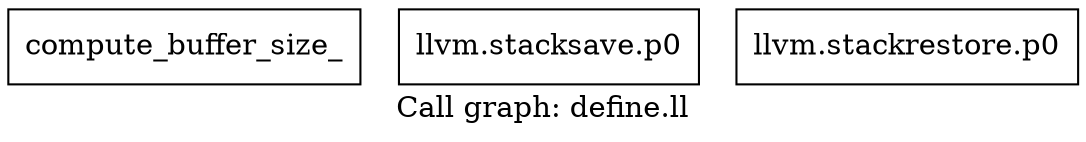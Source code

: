 digraph "Call graph: define.ll" {
	label="Call graph: define.ll";

	Node0x55ddda994a60 [shape=record,label="{compute_buffer_size_}"];
	Node0x55ddda994b10 [shape=record,label="{llvm.stacksave.p0}"];
	Node0x55ddda994b90 [shape=record,label="{llvm.stackrestore.p0}"];
}
